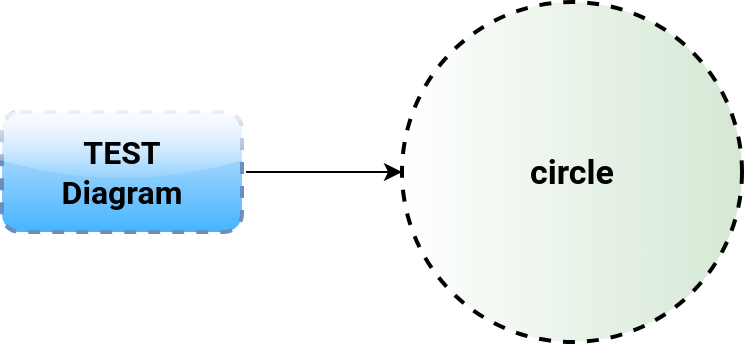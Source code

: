 <mxfile version="24.4.13" type="github">
  <diagram name="Page-1" id="kKlavzkdh3ufGZ4QZMoK">
    <mxGraphModel dx="1400" dy="985" grid="1" gridSize="10" guides="1" tooltips="1" connect="1" arrows="1" fold="1" page="1" pageScale="1" pageWidth="850" pageHeight="1100" math="0" shadow="0">
      <root>
        <mxCell id="0" />
        <mxCell id="1" parent="0" />
        <mxCell id="RC-xSqIN6y6w9XRlldhF-3" style="edgeStyle=orthogonalEdgeStyle;rounded=0;orthogonalLoop=1;jettySize=auto;html=1;exitX=1;exitY=0.5;exitDx=0;exitDy=0;entryX=0;entryY=0.5;entryDx=0;entryDy=0;" edge="1" parent="1" source="RC-xSqIN6y6w9XRlldhF-1" target="RC-xSqIN6y6w9XRlldhF-2">
          <mxGeometry relative="1" as="geometry" />
        </mxCell>
        <mxCell id="RC-xSqIN6y6w9XRlldhF-1" value="&lt;font style=&quot;font-size: 16px;&quot; data-font-src=&quot;https://fonts.googleapis.com/css?family=Roboto&quot; face=&quot;Roboto&quot;&gt;&lt;b style=&quot;font-size: 16px;&quot;&gt;TEST&lt;/b&gt;&lt;/font&gt;&lt;div style=&quot;font-size: 16px;&quot;&gt;&lt;font style=&quot;font-size: 16px;&quot; face=&quot;Roboto&quot; data-font-src=&quot;https://fonts.googleapis.com/css?family=Roboto&quot;&gt;&lt;b style=&quot;font-size: 16px;&quot;&gt;Diagram&lt;/b&gt;&lt;/font&gt;&lt;/div&gt;" style="rounded=1;whiteSpace=wrap;html=1;fillColor=#dae8fc;strokeColor=#6c8ebf;gradientColor=#45B5FF;dashed=1;strokeWidth=2;perimeterSpacing=2;glass=1;shadow=0;fontFamily=Roboto;fontSource=https%3A%2F%2Ffonts.googleapis.com%2Fcss%3Ffamily%3DRoboto;fontSize=16;" vertex="1" parent="1">
          <mxGeometry x="160" y="210" width="120" height="60" as="geometry" />
        </mxCell>
        <mxCell id="RC-xSqIN6y6w9XRlldhF-2" value="circle" style="ellipse;whiteSpace=wrap;html=1;fontFamily=Roboto;fontSource=https%3A%2F%2Ffonts.googleapis.com%2Fcss%3Ffamily%3DRoboto;fontSize=17;fontStyle=1;gradientColor=#D5E8D4;gradientDirection=east;strokeWidth=2;dashed=1;perimeterSpacing=0;" vertex="1" parent="1">
          <mxGeometry x="360" y="155" width="170" height="170" as="geometry" />
        </mxCell>
      </root>
    </mxGraphModel>
  </diagram>
</mxfile>

